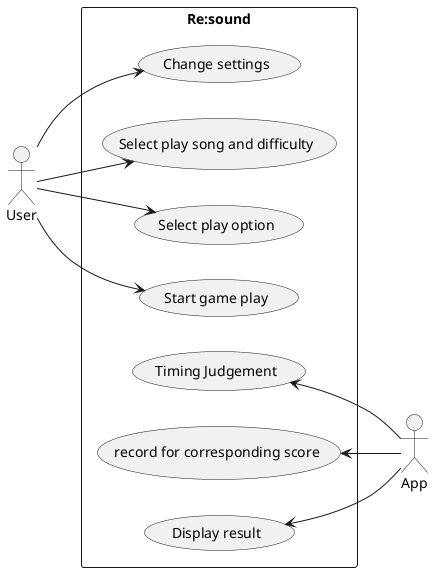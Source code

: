 @startuml
left to right direction
actor User
actor App

rectangle Re:sound {
    User --> (Change settings)
    User --> (Select play song and difficulty)
    User --> (Select play option)
    User --> (Start game play)
    (Timing Judgement) <-- App
    (record for corresponding score) <-- App
    (Display result) <-- App
}
@enduml